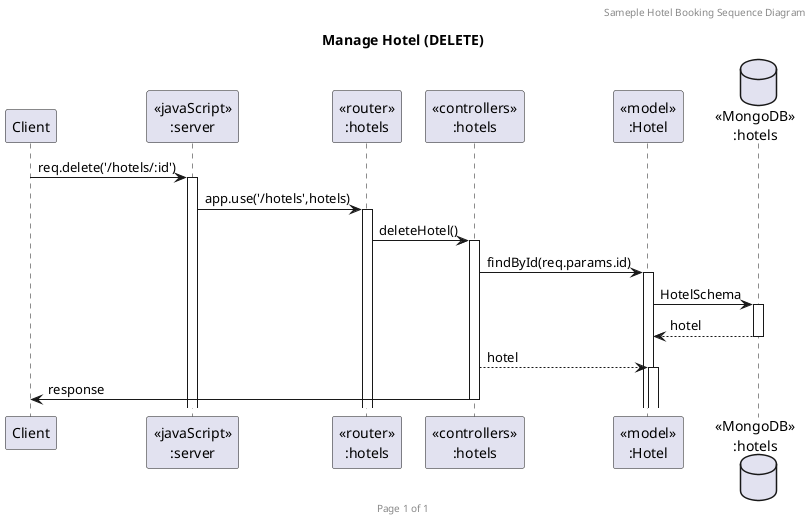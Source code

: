 @startuml Manage Hotel (DELETE)

header Sameple Hotel Booking Sequence Diagram
footer Page %page% of %lastpage%
title "Manage Hotel (DELETE)"

participant "Client" as client
participant "<<javaScript>>\n:server" as server
participant "<<router>>\n:hotels" as routerHotels
participant "<<controllers>>\n:hotels" as controllersHotels
participant "<<model>>\n:Hotel" as modelHotel
database "<<MongoDB>>\n:hotels" as HotelsDatabase

client->server ++:req.delete('/hotels/:id')
server->routerHotels ++:app.use('/hotels',hotels)
routerHotels -> controllersHotels ++:deleteHotel()
controllersHotels->modelHotel ++:findById(req.params.id)
modelHotel ->HotelsDatabase ++: HotelSchema
HotelsDatabase --> modelHotel --: hotel
controllersHotels --> modelHotel ++:hotel
controllersHotels->client --:response

@enduml
